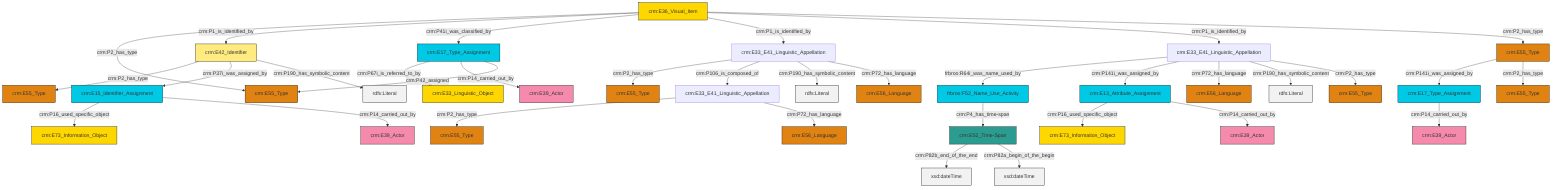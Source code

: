 graph TD
classDef Literal fill:#f2f2f2,stroke:#000000;
classDef CRM_Entity fill:#FFFFFF,stroke:#000000;
classDef Temporal_Entity fill:#00C9E6, stroke:#000000;
classDef Type fill:#E18312, stroke:#000000;
classDef Time-Span fill:#2C9C91, stroke:#000000;
classDef Appellation fill:#FFEB7F, stroke:#000000;
classDef Place fill:#008836, stroke:#000000;
classDef Persistent_Item fill:#B266B2, stroke:#000000;
classDef Conceptual_Object fill:#FFD700, stroke:#000000;
classDef Physical_Thing fill:#D2B48C, stroke:#000000;
classDef Actor fill:#f58aad, stroke:#000000;
classDef PC_Classes fill:#4ce600, stroke:#000000;
classDef Multi fill:#cccccc,stroke:#000000;

4["crm:E52_Time-Span"]:::Time-Span -->|crm:P82b_end_of_the_end| 5[xsd:dateTime]:::Literal
10["crm:E33_E41_Linguistic_Appellation"]:::Default -->|frbroo:R64i_was_name_used_by| 11["frbroo:F52_Name_Use_Activity"]:::Temporal_Entity
10["crm:E33_E41_Linguistic_Appellation"]:::Default -->|crm:P141i_was_assigned_by| 12["crm:E13_Attribute_Assignment"]:::Temporal_Entity
10["crm:E33_E41_Linguistic_Appellation"]:::Default -->|crm:P72_has_language| 13["crm:E56_Language"]:::Type
6["crm:E17_Type_Assignment"]:::Temporal_Entity -->|crm:P67i_is_referred_to_by| 0["crm:E33_Linguistic_Object"]:::Conceptual_Object
16["crm:E36_Visual_Item"]:::Conceptual_Object -->|crm:P2_has_type| 17["crm:E55_Type"]:::Type
12["crm:E13_Attribute_Assignment"]:::Temporal_Entity -->|crm:P16_used_specific_object| 18["crm:E73_Information_Object"]:::Conceptual_Object
2["crm:E15_Identifier_Assignment"]:::Temporal_Entity -->|crm:P16_used_specific_object| 19["crm:E73_Information_Object"]:::Conceptual_Object
22["crm:E33_E41_Linguistic_Appellation"]:::Default -->|crm:P2_has_type| 20["crm:E55_Type"]:::Type
10["crm:E33_E41_Linguistic_Appellation"]:::Default -->|crm:P190_has_symbolic_content| 28[rdfs:Literal]:::Literal
4["crm:E52_Time-Span"]:::Time-Span -->|crm:P82a_begin_of_the_begin| 30[xsd:dateTime]:::Literal
6["crm:E17_Type_Assignment"]:::Temporal_Entity -->|crm:P14_carried_out_by| 31["crm:E39_Actor"]:::Actor
34["crm:E55_Type"]:::Type -->|crm:P141i_was_assigned_by| 8["crm:E17_Type_Assignment"]:::Temporal_Entity
12["crm:E13_Attribute_Assignment"]:::Temporal_Entity -->|crm:P14_carried_out_by| 35["crm:E39_Actor"]:::Actor
10["crm:E33_E41_Linguistic_Appellation"]:::Default -->|crm:P2_has_type| 26["crm:E55_Type"]:::Type
39["crm:E42_Identifier"]:::Appellation -->|crm:P2_has_type| 40["crm:E55_Type"]:::Type
16["crm:E36_Visual_Item"]:::Conceptual_Object -->|crm:P1_is_identified_by| 39["crm:E42_Identifier"]:::Appellation
16["crm:E36_Visual_Item"]:::Conceptual_Object -->|crm:P41i_was_classified_by| 6["crm:E17_Type_Assignment"]:::Temporal_Entity
16["crm:E36_Visual_Item"]:::Conceptual_Object -->|crm:P1_is_identified_by| 22["crm:E33_E41_Linguistic_Appellation"]:::Default
8["crm:E17_Type_Assignment"]:::Temporal_Entity -->|crm:P14_carried_out_by| 42["crm:E39_Actor"]:::Actor
22["crm:E33_E41_Linguistic_Appellation"]:::Default -->|crm:P106_is_composed_of| 46["crm:E33_E41_Linguistic_Appellation"]:::Default
2["crm:E15_Identifier_Assignment"]:::Temporal_Entity -->|crm:P14_carried_out_by| 47["crm:E39_Actor"]:::Actor
22["crm:E33_E41_Linguistic_Appellation"]:::Default -->|crm:P190_has_symbolic_content| 51[rdfs:Literal]:::Literal
11["frbroo:F52_Name_Use_Activity"]:::Temporal_Entity -->|crm:P4_has_time-span| 4["crm:E52_Time-Span"]:::Time-Span
46["crm:E33_E41_Linguistic_Appellation"]:::Default -->|crm:P2_has_type| 49["crm:E55_Type"]:::Type
39["crm:E42_Identifier"]:::Appellation -->|crm:P37i_was_assigned_by| 2["crm:E15_Identifier_Assignment"]:::Temporal_Entity
46["crm:E33_E41_Linguistic_Appellation"]:::Default -->|crm:P72_has_language| 23["crm:E56_Language"]:::Type
34["crm:E55_Type"]:::Type -->|crm:P2_has_type| 14["crm:E55_Type"]:::Type
16["crm:E36_Visual_Item"]:::Conceptual_Object -->|crm:P1_is_identified_by| 10["crm:E33_E41_Linguistic_Appellation"]:::Default
6["crm:E17_Type_Assignment"]:::Temporal_Entity -->|crm:P42_assigned| 17["crm:E55_Type"]:::Type
22["crm:E33_E41_Linguistic_Appellation"]:::Default -->|crm:P72_has_language| 58["crm:E56_Language"]:::Type
39["crm:E42_Identifier"]:::Appellation -->|crm:P190_has_symbolic_content| 59[rdfs:Literal]:::Literal
16["crm:E36_Visual_Item"]:::Conceptual_Object -->|crm:P2_has_type| 34["crm:E55_Type"]:::Type